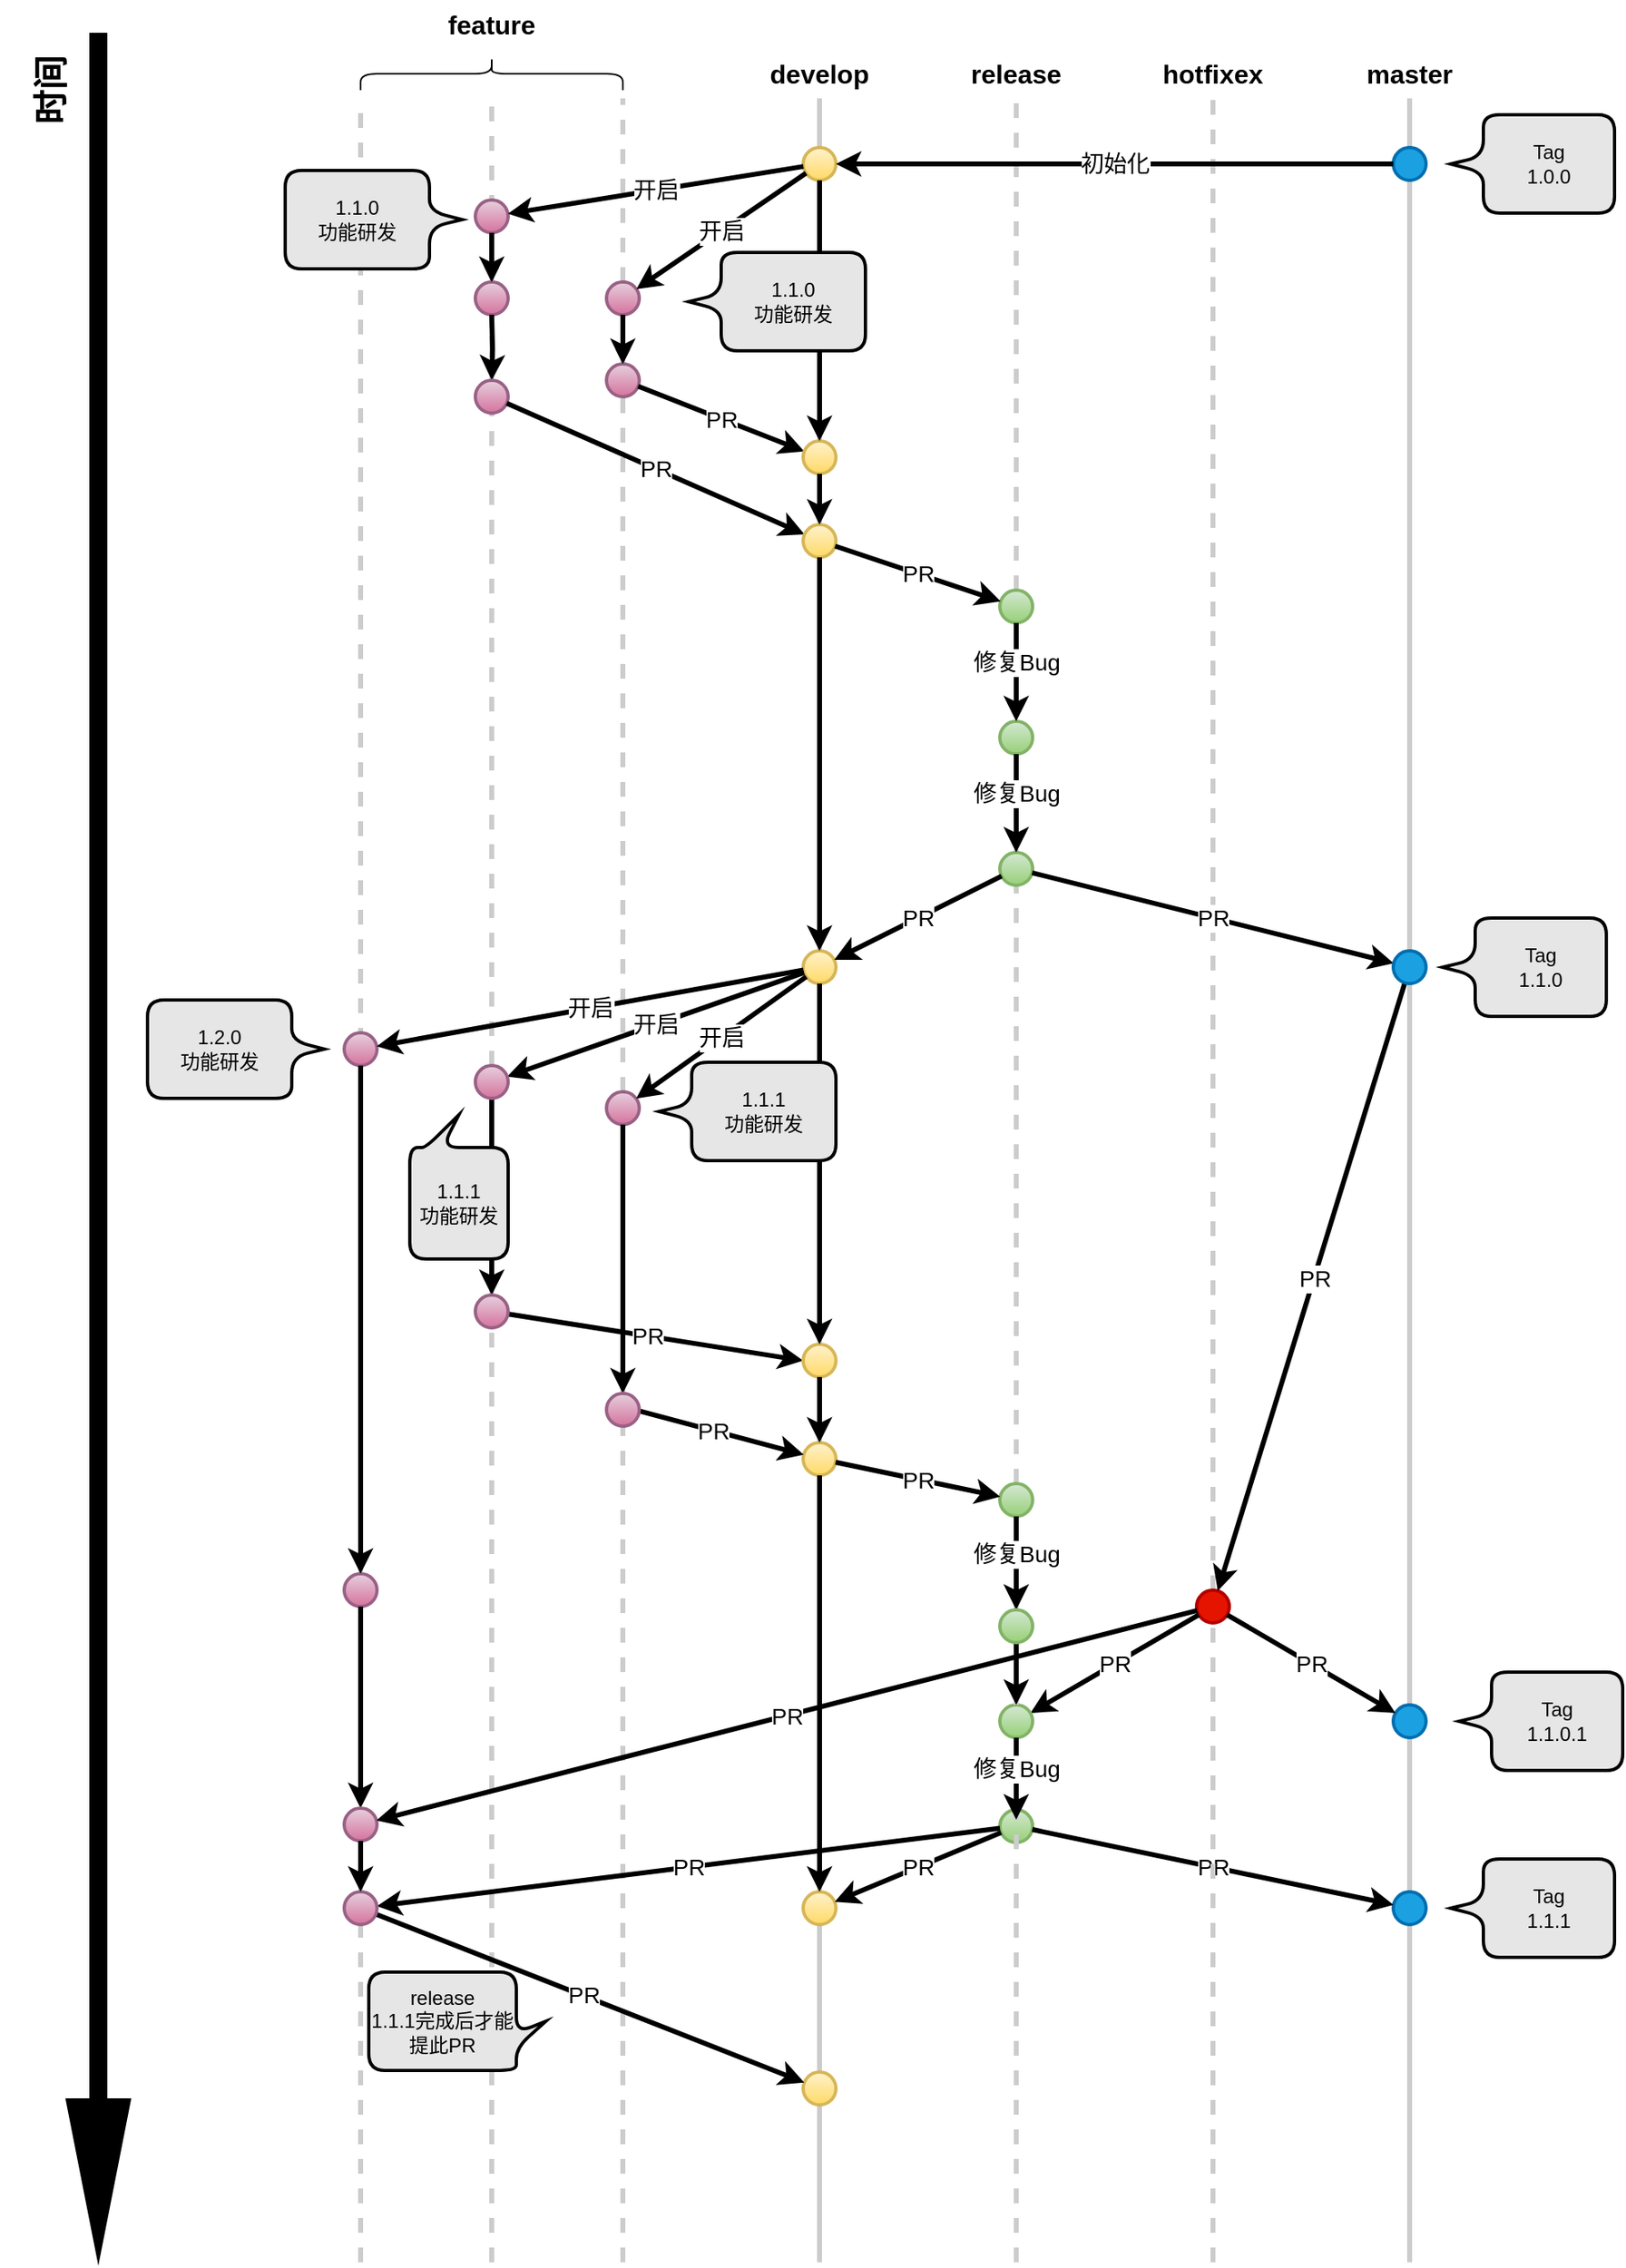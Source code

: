 <mxfile version="22.1.3" type="github">
  <diagram name="Page-1" id="2YBvvXClWsGukQMizWep">
    <mxGraphModel dx="2284" dy="1850" grid="1" gridSize="10" guides="1" tooltips="1" connect="1" arrows="1" fold="1" page="1" pageScale="1" pageWidth="850" pageHeight="1100" math="0" shadow="0">
      <root>
        <mxCell id="0" />
        <mxCell id="1" parent="0" />
        <mxCell id="43bpJHLOXwkWfMs68zJb-3" value="" style="endArrow=none;html=1;rounded=0;dashed=1;strokeWidth=3;strokeColor=#CCCCCC;" parent="1" source="43bpJHLOXwkWfMs68zJb-27" edge="1">
          <mxGeometry width="50" height="50" relative="1" as="geometry">
            <mxPoint x="200" y="680" as="sourcePoint" />
            <mxPoint x="200" y="40" as="targetPoint" />
          </mxGeometry>
        </mxCell>
        <mxCell id="43bpJHLOXwkWfMs68zJb-4" value="" style="endArrow=none;html=1;rounded=0;strokeWidth=3;strokeColor=#CCCCCC;" parent="1" source="43bpJHLOXwkWfMs68zJb-17" edge="1">
          <mxGeometry width="50" height="50" relative="1" as="geometry">
            <mxPoint x="320" y="680" as="sourcePoint" />
            <mxPoint x="320" y="40" as="targetPoint" />
          </mxGeometry>
        </mxCell>
        <mxCell id="43bpJHLOXwkWfMs68zJb-5" value="" style="endArrow=none;html=1;rounded=0;dashed=1;strokeWidth=3;strokeColor=#CCCCCC;" parent="1" source="43bpJHLOXwkWfMs68zJb-61" edge="1">
          <mxGeometry width="50" height="50" relative="1" as="geometry">
            <mxPoint x="440" y="680" as="sourcePoint" />
            <mxPoint x="440" y="40" as="targetPoint" />
          </mxGeometry>
        </mxCell>
        <mxCell id="43bpJHLOXwkWfMs68zJb-6" value="" style="endArrow=none;html=1;rounded=0;dashed=1;strokeWidth=3;strokeColor=#CCCCCC;" parent="1" source="43bpJHLOXwkWfMs68zJb-145" edge="1">
          <mxGeometry width="50" height="50" relative="1" as="geometry">
            <mxPoint x="560" y="1280" as="sourcePoint" />
            <mxPoint x="560" y="40" as="targetPoint" />
          </mxGeometry>
        </mxCell>
        <mxCell id="43bpJHLOXwkWfMs68zJb-7" value="" style="endArrow=none;html=1;rounded=0;strokeWidth=3;strokeColor=#CCCCCC;" parent="1" source="43bpJHLOXwkWfMs68zJb-13" edge="1">
          <mxGeometry width="50" height="50" relative="1" as="geometry">
            <mxPoint x="680" y="680" as="sourcePoint" />
            <mxPoint x="680" y="40" as="targetPoint" />
          </mxGeometry>
        </mxCell>
        <mxCell id="43bpJHLOXwkWfMs68zJb-8" value="master" style="text;html=1;strokeColor=none;fillColor=none;align=center;verticalAlign=middle;whiteSpace=wrap;rounded=0;fontStyle=1;fontSize=16;" parent="1" vertex="1">
          <mxGeometry x="650" y="10" width="60" height="30" as="geometry" />
        </mxCell>
        <mxCell id="43bpJHLOXwkWfMs68zJb-9" value="hotfixex" style="text;html=1;strokeColor=none;fillColor=none;align=center;verticalAlign=middle;whiteSpace=wrap;rounded=0;fontStyle=1;fontSize=16;" parent="1" vertex="1">
          <mxGeometry x="530" y="10" width="60" height="30" as="geometry" />
        </mxCell>
        <mxCell id="43bpJHLOXwkWfMs68zJb-10" value="release" style="text;html=1;strokeColor=none;fillColor=none;align=center;verticalAlign=middle;whiteSpace=wrap;rounded=0;fontStyle=1;fontSize=16;" parent="1" vertex="1">
          <mxGeometry x="410" y="10" width="60" height="30" as="geometry" />
        </mxCell>
        <mxCell id="43bpJHLOXwkWfMs68zJb-11" value="develop" style="text;html=1;strokeColor=none;fillColor=none;align=center;verticalAlign=middle;whiteSpace=wrap;rounded=0;fontStyle=1;fontSize=16;" parent="1" vertex="1">
          <mxGeometry x="290" y="10" width="60" height="30" as="geometry" />
        </mxCell>
        <mxCell id="43bpJHLOXwkWfMs68zJb-12" value="feature" style="text;html=1;strokeColor=none;fillColor=none;align=center;verticalAlign=middle;whiteSpace=wrap;rounded=0;fontStyle=1;fontSize=16;" parent="1" vertex="1">
          <mxGeometry x="90" y="-20" width="60" height="30" as="geometry" />
        </mxCell>
        <mxCell id="43bpJHLOXwkWfMs68zJb-14" value="" style="endArrow=none;html=1;rounded=0;strokeWidth=3;strokeColor=#CCCCCC;" parent="1" source="43bpJHLOXwkWfMs68zJb-72" target="43bpJHLOXwkWfMs68zJb-13" edge="1">
          <mxGeometry width="50" height="50" relative="1" as="geometry">
            <mxPoint x="680" y="680" as="sourcePoint" />
            <mxPoint x="680" y="40" as="targetPoint" />
          </mxGeometry>
        </mxCell>
        <mxCell id="43bpJHLOXwkWfMs68zJb-13" value="" style="ellipse;whiteSpace=wrap;html=1;aspect=fixed;strokeWidth=2;fillColor=#1ba1e2;fontColor=#ffffff;strokeColor=#006EAF;" parent="1" vertex="1">
          <mxGeometry x="670" y="70" width="20" height="20" as="geometry" />
        </mxCell>
        <mxCell id="43bpJHLOXwkWfMs68zJb-18" value="" style="endArrow=none;html=1;rounded=0;strokeWidth=3;strokeColor=#CCCCCC;" parent="1" source="43bpJHLOXwkWfMs68zJb-59" target="43bpJHLOXwkWfMs68zJb-17" edge="1">
          <mxGeometry width="50" height="50" relative="1" as="geometry">
            <mxPoint x="320" y="680" as="sourcePoint" />
            <mxPoint x="320" y="40" as="targetPoint" />
          </mxGeometry>
        </mxCell>
        <mxCell id="43bpJHLOXwkWfMs68zJb-17" value="" style="ellipse;whiteSpace=wrap;html=1;aspect=fixed;strokeWidth=2;fillColor=#fff2cc;strokeColor=#d6b656;gradientColor=#ffd966;" parent="1" vertex="1">
          <mxGeometry x="310" y="70" width="20" height="20" as="geometry" />
        </mxCell>
        <mxCell id="43bpJHLOXwkWfMs68zJb-19" value="" style="endArrow=classic;html=1;rounded=0;strokeWidth=3;" parent="1" source="43bpJHLOXwkWfMs68zJb-13" target="43bpJHLOXwkWfMs68zJb-17" edge="1">
          <mxGeometry relative="1" as="geometry">
            <mxPoint x="430" y="340" as="sourcePoint" />
            <mxPoint x="530" y="340" as="targetPoint" />
          </mxGeometry>
        </mxCell>
        <mxCell id="43bpJHLOXwkWfMs68zJb-20" value="初始化" style="edgeLabel;resizable=0;html=1;align=center;verticalAlign=middle;fontSize=14;" parent="43bpJHLOXwkWfMs68zJb-19" connectable="0" vertex="1">
          <mxGeometry relative="1" as="geometry" />
        </mxCell>
        <mxCell id="43bpJHLOXwkWfMs68zJb-25" value="Tag&lt;br&gt;1.0.0" style="shape=callout;whiteSpace=wrap;html=1;perimeter=calloutPerimeter;size=20;position=0.42;rotation=90;position2=0.5;rounded=1;base=10;horizontal=0;strokeWidth=2;fillColor=#E6E6E6;" parent="1" vertex="1">
          <mxGeometry x="725" y="30" width="60" height="100" as="geometry" />
        </mxCell>
        <mxCell id="43bpJHLOXwkWfMs68zJb-26" value="" style="endArrow=none;html=1;rounded=0;dashed=1;strokeWidth=3;strokeColor=#CCCCCC;" parent="1" source="43bpJHLOXwkWfMs68zJb-88" edge="1">
          <mxGeometry width="50" height="50" relative="1" as="geometry">
            <mxPoint x="120" y="1280" as="sourcePoint" />
            <mxPoint x="120" y="40" as="targetPoint" />
          </mxGeometry>
        </mxCell>
        <mxCell id="43bpJHLOXwkWfMs68zJb-30" value="" style="endArrow=none;html=1;rounded=0;dashed=1;strokeWidth=3;strokeColor=#CCCCCC;" parent="1" source="43bpJHLOXwkWfMs68zJb-28" target="43bpJHLOXwkWfMs68zJb-27" edge="1">
          <mxGeometry width="50" height="50" relative="1" as="geometry">
            <mxPoint x="200" y="732" as="sourcePoint" />
            <mxPoint x="200" y="92" as="targetPoint" />
          </mxGeometry>
        </mxCell>
        <mxCell id="43bpJHLOXwkWfMs68zJb-38" value="" style="edgeStyle=orthogonalEdgeStyle;rounded=0;orthogonalLoop=1;jettySize=auto;html=1;" parent="1" source="43bpJHLOXwkWfMs68zJb-27" target="43bpJHLOXwkWfMs68zJb-28" edge="1">
          <mxGeometry relative="1" as="geometry" />
        </mxCell>
        <mxCell id="43bpJHLOXwkWfMs68zJb-27" value="" style="ellipse;whiteSpace=wrap;html=1;aspect=fixed;strokeWidth=2;fillColor=#e6d0de;strokeColor=#996185;gradientColor=#d5739d;" parent="1" vertex="1">
          <mxGeometry x="190" y="152" width="20" height="20" as="geometry" />
        </mxCell>
        <mxCell id="43bpJHLOXwkWfMs68zJb-32" value="" style="endArrow=none;html=1;rounded=0;dashed=1;strokeWidth=3;strokeColor=#CCCCCC;" parent="1" source="43bpJHLOXwkWfMs68zJb-85" target="43bpJHLOXwkWfMs68zJb-28" edge="1">
          <mxGeometry width="50" height="50" relative="1" as="geometry">
            <mxPoint x="200" y="1280" as="sourcePoint" />
            <mxPoint x="200" y="120" as="targetPoint" />
          </mxGeometry>
        </mxCell>
        <mxCell id="43bpJHLOXwkWfMs68zJb-28" value="" style="ellipse;whiteSpace=wrap;html=1;aspect=fixed;strokeWidth=2;fillColor=#e6d0de;strokeColor=#996185;gradientColor=#d5739d;" parent="1" vertex="1">
          <mxGeometry x="190" y="202" width="20" height="20" as="geometry" />
        </mxCell>
        <mxCell id="43bpJHLOXwkWfMs68zJb-33" value="" style="endArrow=classic;html=1;rounded=0;strokeWidth=3;" parent="1" source="43bpJHLOXwkWfMs68zJb-17" target="43bpJHLOXwkWfMs68zJb-27" edge="1">
          <mxGeometry relative="1" as="geometry">
            <mxPoint x="320" y="130" as="sourcePoint" />
            <mxPoint x="-20" y="130" as="targetPoint" />
          </mxGeometry>
        </mxCell>
        <mxCell id="43bpJHLOXwkWfMs68zJb-34" value="开启" style="edgeLabel;resizable=0;html=1;align=center;verticalAlign=middle;fontSize=14;" parent="43bpJHLOXwkWfMs68zJb-33" connectable="0" vertex="1">
          <mxGeometry relative="1" as="geometry" />
        </mxCell>
        <mxCell id="43bpJHLOXwkWfMs68zJb-35" value="" style="endArrow=classic;html=1;rounded=0;strokeWidth=3;" parent="1" source="43bpJHLOXwkWfMs68zJb-27" target="43bpJHLOXwkWfMs68zJb-28" edge="1">
          <mxGeometry relative="1" as="geometry">
            <mxPoint x="170" y="192" as="sourcePoint" />
            <mxPoint x="100.3" y="187.62" as="targetPoint" />
          </mxGeometry>
        </mxCell>
        <mxCell id="43bpJHLOXwkWfMs68zJb-39" value="" style="endArrow=none;html=1;rounded=0;dashed=1;strokeWidth=3;strokeColor=#CCCCCC;" parent="1" source="43bpJHLOXwkWfMs68zJb-42" target="43bpJHLOXwkWfMs68zJb-41" edge="1">
          <mxGeometry width="50" height="50" relative="1" as="geometry">
            <mxPoint x="120" y="682" as="sourcePoint" />
            <mxPoint x="120" y="42" as="targetPoint" />
          </mxGeometry>
        </mxCell>
        <mxCell id="43bpJHLOXwkWfMs68zJb-40" value="" style="edgeStyle=orthogonalEdgeStyle;rounded=0;orthogonalLoop=1;jettySize=auto;html=1;" parent="1" source="43bpJHLOXwkWfMs68zJb-41" target="43bpJHLOXwkWfMs68zJb-42" edge="1">
          <mxGeometry relative="1" as="geometry" />
        </mxCell>
        <mxCell id="43bpJHLOXwkWfMs68zJb-41" value="" style="ellipse;whiteSpace=wrap;html=1;aspect=fixed;strokeWidth=2;fillColor=#e6d0de;strokeColor=#996185;gradientColor=#d5739d;" parent="1" vertex="1">
          <mxGeometry x="110" y="102" width="20" height="20" as="geometry" />
        </mxCell>
        <mxCell id="43bpJHLOXwkWfMs68zJb-42" value="" style="ellipse;whiteSpace=wrap;html=1;aspect=fixed;strokeWidth=2;fillColor=#e6d0de;strokeColor=#996185;gradientColor=#d5739d;" parent="1" vertex="1">
          <mxGeometry x="110" y="152" width="20" height="20" as="geometry" />
        </mxCell>
        <mxCell id="43bpJHLOXwkWfMs68zJb-43" value="" style="endArrow=classic;html=1;rounded=0;strokeWidth=3;" parent="1" source="43bpJHLOXwkWfMs68zJb-41" target="43bpJHLOXwkWfMs68zJb-42" edge="1">
          <mxGeometry relative="1" as="geometry">
            <mxPoint x="90" y="142" as="sourcePoint" />
            <mxPoint x="20.3" y="137.62" as="targetPoint" />
          </mxGeometry>
        </mxCell>
        <mxCell id="43bpJHLOXwkWfMs68zJb-44" value="" style="endArrow=classic;html=1;rounded=0;strokeWidth=3;" parent="1" source="43bpJHLOXwkWfMs68zJb-17" target="43bpJHLOXwkWfMs68zJb-41" edge="1">
          <mxGeometry relative="1" as="geometry">
            <mxPoint x="252" y="51.64" as="sourcePoint" />
            <mxPoint x="148" y="121.64" as="targetPoint" />
          </mxGeometry>
        </mxCell>
        <mxCell id="43bpJHLOXwkWfMs68zJb-45" value="开启" style="edgeLabel;resizable=0;html=1;align=center;verticalAlign=middle;fontSize=14;" parent="43bpJHLOXwkWfMs68zJb-44" connectable="0" vertex="1">
          <mxGeometry relative="1" as="geometry" />
        </mxCell>
        <mxCell id="43bpJHLOXwkWfMs68zJb-46" value="" style="endArrow=none;html=1;rounded=0;dashed=1;strokeWidth=3;strokeColor=#CCCCCC;" parent="1" source="43bpJHLOXwkWfMs68zJb-48" edge="1">
          <mxGeometry width="50" height="50" relative="1" as="geometry">
            <mxPoint x="120" y="732" as="sourcePoint" />
            <mxPoint x="120" y="172" as="targetPoint" />
          </mxGeometry>
        </mxCell>
        <mxCell id="43bpJHLOXwkWfMs68zJb-47" value="" style="edgeStyle=orthogonalEdgeStyle;rounded=0;orthogonalLoop=1;jettySize=auto;html=1;strokeWidth=3;" parent="1" target="43bpJHLOXwkWfMs68zJb-48" edge="1">
          <mxGeometry relative="1" as="geometry">
            <mxPoint x="120" y="172" as="sourcePoint" />
          </mxGeometry>
        </mxCell>
        <mxCell id="43bpJHLOXwkWfMs68zJb-48" value="" style="ellipse;whiteSpace=wrap;html=1;aspect=fixed;strokeWidth=2;fillColor=#e6d0de;strokeColor=#996185;gradientColor=#d5739d;" parent="1" vertex="1">
          <mxGeometry x="110" y="212" width="20" height="20" as="geometry" />
        </mxCell>
        <mxCell id="43bpJHLOXwkWfMs68zJb-51" value="" style="endArrow=classic;html=1;rounded=0;strokeWidth=3;" parent="1" source="43bpJHLOXwkWfMs68zJb-28" target="43bpJHLOXwkWfMs68zJb-53" edge="1">
          <mxGeometry relative="1" as="geometry">
            <mxPoint x="252" y="232.35" as="sourcePoint" />
            <mxPoint x="160" y="300" as="targetPoint" />
          </mxGeometry>
        </mxCell>
        <mxCell id="43bpJHLOXwkWfMs68zJb-52" value="PR" style="edgeLabel;resizable=0;html=1;align=center;verticalAlign=middle;fontSize=14;" parent="43bpJHLOXwkWfMs68zJb-51" connectable="0" vertex="1">
          <mxGeometry relative="1" as="geometry" />
        </mxCell>
        <mxCell id="43bpJHLOXwkWfMs68zJb-53" value="" style="ellipse;whiteSpace=wrap;html=1;aspect=fixed;strokeWidth=2;fillColor=#fff2cc;strokeColor=#d6b656;gradientColor=#ffd966;" parent="1" vertex="1">
          <mxGeometry x="310" y="249" width="20" height="20" as="geometry" />
        </mxCell>
        <mxCell id="43bpJHLOXwkWfMs68zJb-54" value="" style="endArrow=classic;html=1;rounded=0;strokeWidth=3;" parent="1" source="43bpJHLOXwkWfMs68zJb-48" target="43bpJHLOXwkWfMs68zJb-59" edge="1">
          <mxGeometry relative="1" as="geometry">
            <mxPoint x="130" y="242" as="sourcePoint" />
            <mxPoint x="232" y="300" as="targetPoint" />
          </mxGeometry>
        </mxCell>
        <mxCell id="43bpJHLOXwkWfMs68zJb-55" value="PR" style="edgeLabel;resizable=0;html=1;align=center;verticalAlign=middle;fontSize=14;" parent="43bpJHLOXwkWfMs68zJb-54" connectable="0" vertex="1">
          <mxGeometry relative="1" as="geometry" />
        </mxCell>
        <mxCell id="43bpJHLOXwkWfMs68zJb-60" value="" style="endArrow=none;html=1;rounded=0;strokeWidth=3;strokeColor=#CCCCCC;" parent="1" source="43bpJHLOXwkWfMs68zJb-74" target="43bpJHLOXwkWfMs68zJb-59" edge="1">
          <mxGeometry width="50" height="50" relative="1" as="geometry">
            <mxPoint x="320" y="680" as="sourcePoint" />
            <mxPoint x="320" y="90" as="targetPoint" />
          </mxGeometry>
        </mxCell>
        <mxCell id="43bpJHLOXwkWfMs68zJb-59" value="" style="ellipse;whiteSpace=wrap;html=1;aspect=fixed;strokeWidth=2;fillColor=#fff2cc;strokeColor=#d6b656;gradientColor=#ffd966;" parent="1" vertex="1">
          <mxGeometry x="310" y="300" width="20" height="20" as="geometry" />
        </mxCell>
        <mxCell id="43bpJHLOXwkWfMs68zJb-62" value="" style="endArrow=none;html=1;rounded=0;dashed=1;strokeWidth=3;strokeColor=#CCCCCC;" parent="1" source="43bpJHLOXwkWfMs68zJb-116" target="43bpJHLOXwkWfMs68zJb-61" edge="1">
          <mxGeometry width="50" height="50" relative="1" as="geometry">
            <mxPoint x="440" y="1280" as="sourcePoint" />
            <mxPoint x="440" y="40" as="targetPoint" />
          </mxGeometry>
        </mxCell>
        <mxCell id="43bpJHLOXwkWfMs68zJb-61" value="" style="ellipse;whiteSpace=wrap;html=1;aspect=fixed;strokeWidth=2;fillColor=#d5e8d4;strokeColor=#82b366;gradientColor=#97d077;" parent="1" vertex="1">
          <mxGeometry x="430" y="340" width="20" height="20" as="geometry" />
        </mxCell>
        <mxCell id="43bpJHLOXwkWfMs68zJb-63" value="" style="endArrow=classic;html=1;rounded=0;strokeWidth=3;" parent="1" source="43bpJHLOXwkWfMs68zJb-59" target="43bpJHLOXwkWfMs68zJb-61" edge="1">
          <mxGeometry relative="1" as="geometry">
            <mxPoint x="329.69" y="340.36" as="sourcePoint" />
            <mxPoint x="410" y="360" as="targetPoint" />
          </mxGeometry>
        </mxCell>
        <mxCell id="43bpJHLOXwkWfMs68zJb-64" value="PR" style="edgeLabel;resizable=0;html=1;align=center;verticalAlign=middle;fontSize=14;" parent="43bpJHLOXwkWfMs68zJb-63" connectable="0" vertex="1">
          <mxGeometry relative="1" as="geometry" />
        </mxCell>
        <mxCell id="43bpJHLOXwkWfMs68zJb-65" value="" style="ellipse;whiteSpace=wrap;html=1;aspect=fixed;strokeWidth=2;fillColor=#d5e8d4;strokeColor=#82b366;gradientColor=#97d077;" parent="1" vertex="1">
          <mxGeometry x="430" y="420" width="20" height="20" as="geometry" />
        </mxCell>
        <mxCell id="43bpJHLOXwkWfMs68zJb-66" value="" style="endArrow=classic;html=1;rounded=0;strokeWidth=3;entryX=0.5;entryY=0;entryDx=0;entryDy=0;" parent="1" source="43bpJHLOXwkWfMs68zJb-61" target="43bpJHLOXwkWfMs68zJb-65" edge="1">
          <mxGeometry relative="1" as="geometry">
            <mxPoint x="480.5" y="339.89" as="sourcePoint" />
            <mxPoint x="480" y="410" as="targetPoint" />
          </mxGeometry>
        </mxCell>
        <mxCell id="43bpJHLOXwkWfMs68zJb-67" value="修复Bug" style="edgeLabel;resizable=0;html=1;align=center;verticalAlign=middle;fontSize=14;" parent="43bpJHLOXwkWfMs68zJb-66" connectable="0" vertex="1">
          <mxGeometry relative="1" as="geometry">
            <mxPoint y="-6" as="offset" />
          </mxGeometry>
        </mxCell>
        <mxCell id="43bpJHLOXwkWfMs68zJb-69" value="" style="ellipse;whiteSpace=wrap;html=1;aspect=fixed;strokeWidth=2;fillColor=#d5e8d4;strokeColor=#82b366;gradientColor=#97d077;" parent="1" vertex="1">
          <mxGeometry x="430" y="500" width="20" height="20" as="geometry" />
        </mxCell>
        <mxCell id="43bpJHLOXwkWfMs68zJb-70" value="" style="endArrow=classic;html=1;rounded=0;strokeWidth=3;entryX=0.5;entryY=0;entryDx=0;entryDy=0;" parent="1" target="43bpJHLOXwkWfMs68zJb-69" edge="1">
          <mxGeometry relative="1" as="geometry">
            <mxPoint x="440" y="440" as="sourcePoint" />
            <mxPoint x="480" y="490" as="targetPoint" />
          </mxGeometry>
        </mxCell>
        <mxCell id="43bpJHLOXwkWfMs68zJb-71" value="修复Bug" style="edgeLabel;resizable=0;html=1;align=center;verticalAlign=middle;fontSize=14;" parent="43bpJHLOXwkWfMs68zJb-70" connectable="0" vertex="1">
          <mxGeometry relative="1" as="geometry">
            <mxPoint y="-6" as="offset" />
          </mxGeometry>
        </mxCell>
        <mxCell id="43bpJHLOXwkWfMs68zJb-73" value="" style="endArrow=none;html=1;rounded=0;strokeWidth=3;strokeColor=#CCCCCC;" parent="1" source="43bpJHLOXwkWfMs68zJb-124" target="43bpJHLOXwkWfMs68zJb-72" edge="1">
          <mxGeometry width="50" height="50" relative="1" as="geometry">
            <mxPoint x="680" y="1280" as="sourcePoint" />
            <mxPoint x="680" y="90" as="targetPoint" />
          </mxGeometry>
        </mxCell>
        <mxCell id="43bpJHLOXwkWfMs68zJb-75" value="" style="endArrow=none;html=1;rounded=0;strokeWidth=3;strokeColor=#CCCCCC;" parent="1" target="43bpJHLOXwkWfMs68zJb-74" edge="1">
          <mxGeometry width="50" height="50" relative="1" as="geometry">
            <mxPoint x="320" y="860" as="sourcePoint" />
            <mxPoint x="320" y="320" as="targetPoint" />
          </mxGeometry>
        </mxCell>
        <mxCell id="43bpJHLOXwkWfMs68zJb-74" value="" style="ellipse;whiteSpace=wrap;html=1;aspect=fixed;strokeWidth=2;fillColor=#fff2cc;strokeColor=#d6b656;gradientColor=#ffd966;" parent="1" vertex="1">
          <mxGeometry x="310" y="560" width="20" height="20" as="geometry" />
        </mxCell>
        <mxCell id="43bpJHLOXwkWfMs68zJb-76" value="" style="endArrow=classic;html=1;rounded=0;strokeWidth=3;" parent="1" source="43bpJHLOXwkWfMs68zJb-69" target="43bpJHLOXwkWfMs68zJb-72" edge="1">
          <mxGeometry relative="1" as="geometry">
            <mxPoint x="480.5" y="515.89" as="sourcePoint" />
            <mxPoint x="581.5" y="549.89" as="targetPoint" />
          </mxGeometry>
        </mxCell>
        <mxCell id="43bpJHLOXwkWfMs68zJb-77" value="PR" style="edgeLabel;resizable=0;html=1;align=center;verticalAlign=middle;fontSize=14;" parent="43bpJHLOXwkWfMs68zJb-76" connectable="0" vertex="1">
          <mxGeometry relative="1" as="geometry" />
        </mxCell>
        <mxCell id="43bpJHLOXwkWfMs68zJb-78" value="" style="endArrow=classic;html=1;rounded=0;strokeWidth=3;" parent="1" source="43bpJHLOXwkWfMs68zJb-69" target="43bpJHLOXwkWfMs68zJb-74" edge="1">
          <mxGeometry relative="1" as="geometry">
            <mxPoint x="420.29" y="542.01" as="sourcePoint" />
            <mxPoint x="640.29" y="598.01" as="targetPoint" />
          </mxGeometry>
        </mxCell>
        <mxCell id="43bpJHLOXwkWfMs68zJb-79" value="PR" style="edgeLabel;resizable=0;html=1;align=center;verticalAlign=middle;fontSize=14;" parent="43bpJHLOXwkWfMs68zJb-78" connectable="0" vertex="1">
          <mxGeometry relative="1" as="geometry" />
        </mxCell>
        <mxCell id="43bpJHLOXwkWfMs68zJb-80" value="Tag&lt;br&gt;1.1.0" style="shape=callout;whiteSpace=wrap;html=1;perimeter=calloutPerimeter;size=20;position=0.42;rotation=90;position2=0.5;rounded=1;base=10;horizontal=0;strokeWidth=2;fillColor=#E6E6E6;" parent="1" vertex="1">
          <mxGeometry x="720" y="520" width="60" height="100" as="geometry" />
        </mxCell>
        <mxCell id="43bpJHLOXwkWfMs68zJb-81" value="" style="endArrow=none;html=1;rounded=0;dashed=1;strokeWidth=3;strokeColor=#CCCCCC;" parent="1" source="43bpJHLOXwkWfMs68zJb-130" edge="1">
          <mxGeometry width="50" height="50" relative="1" as="geometry">
            <mxPoint x="40" y="1282" as="sourcePoint" />
            <mxPoint x="40" y="42" as="targetPoint" />
          </mxGeometry>
        </mxCell>
        <mxCell id="43bpJHLOXwkWfMs68zJb-82" value="1.1.0&lt;br&gt;功能研发" style="shape=callout;whiteSpace=wrap;html=1;perimeter=calloutPerimeter;size=20;position=0.42;rotation=0;position2=0.5;rounded=1;base=10;horizontal=1;strokeWidth=2;direction=north;fillColor=#E6E6E6;" parent="1" vertex="1">
          <mxGeometry x="-6" y="84" width="108" height="60" as="geometry" />
        </mxCell>
        <mxCell id="43bpJHLOXwkWfMs68zJb-86" value="" style="endArrow=none;html=1;rounded=0;dashed=1;strokeWidth=3;strokeColor=#CCCCCC;" parent="1" source="43bpJHLOXwkWfMs68zJb-101" target="43bpJHLOXwkWfMs68zJb-85" edge="1">
          <mxGeometry width="50" height="50" relative="1" as="geometry">
            <mxPoint x="200" y="1280" as="sourcePoint" />
            <mxPoint x="200" y="222" as="targetPoint" />
          </mxGeometry>
        </mxCell>
        <mxCell id="43bpJHLOXwkWfMs68zJb-85" value="" style="ellipse;whiteSpace=wrap;html=1;aspect=fixed;strokeWidth=2;fillColor=#e6d0de;strokeColor=#996185;gradientColor=#d5739d;" parent="1" vertex="1">
          <mxGeometry x="190" y="646" width="20" height="20" as="geometry" />
        </mxCell>
        <mxCell id="43bpJHLOXwkWfMs68zJb-87" value="" style="ellipse;whiteSpace=wrap;html=1;aspect=fixed;strokeWidth=2;fillColor=#e6d0de;strokeColor=#996185;gradientColor=#d5739d;" parent="1" vertex="1">
          <mxGeometry x="30" y="610" width="20" height="20" as="geometry" />
        </mxCell>
        <mxCell id="43bpJHLOXwkWfMs68zJb-90" value="" style="endArrow=none;html=1;rounded=0;dashed=1;strokeWidth=3;strokeColor=#CCCCCC;" parent="1" source="43bpJHLOXwkWfMs68zJb-102" target="43bpJHLOXwkWfMs68zJb-88" edge="1">
          <mxGeometry width="50" height="50" relative="1" as="geometry">
            <mxPoint x="120" y="1280" as="sourcePoint" />
            <mxPoint x="120" y="40" as="targetPoint" />
          </mxGeometry>
        </mxCell>
        <mxCell id="43bpJHLOXwkWfMs68zJb-91" value="" style="endArrow=classic;html=1;rounded=0;strokeWidth=3;" parent="1" source="43bpJHLOXwkWfMs68zJb-74" target="43bpJHLOXwkWfMs68zJb-87" edge="1">
          <mxGeometry relative="1" as="geometry">
            <mxPoint x="290.13" y="480.44" as="sourcePoint" />
            <mxPoint x="110.13" y="508.44" as="targetPoint" />
          </mxGeometry>
        </mxCell>
        <mxCell id="43bpJHLOXwkWfMs68zJb-92" value="开启" style="edgeLabel;resizable=0;html=1;align=center;verticalAlign=middle;fontSize=14;" parent="43bpJHLOXwkWfMs68zJb-91" connectable="0" vertex="1">
          <mxGeometry relative="1" as="geometry" />
        </mxCell>
        <mxCell id="43bpJHLOXwkWfMs68zJb-93" value="" style="endArrow=classic;html=1;rounded=0;strokeWidth=3;" parent="1" source="43bpJHLOXwkWfMs68zJb-74" target="43bpJHLOXwkWfMs68zJb-88" edge="1">
          <mxGeometry relative="1" as="geometry">
            <mxPoint x="290" y="510" as="sourcePoint" />
            <mxPoint x="110" y="538" as="targetPoint" />
          </mxGeometry>
        </mxCell>
        <mxCell id="43bpJHLOXwkWfMs68zJb-94" value="开启" style="edgeLabel;resizable=0;html=1;align=center;verticalAlign=middle;fontSize=14;" parent="43bpJHLOXwkWfMs68zJb-93" connectable="0" vertex="1">
          <mxGeometry relative="1" as="geometry" />
        </mxCell>
        <mxCell id="43bpJHLOXwkWfMs68zJb-95" value="" style="endArrow=classic;html=1;rounded=0;strokeWidth=3;" parent="1" source="43bpJHLOXwkWfMs68zJb-74" target="43bpJHLOXwkWfMs68zJb-85" edge="1">
          <mxGeometry relative="1" as="geometry">
            <mxPoint x="280" y="570" as="sourcePoint" />
            <mxPoint x="110" y="564" as="targetPoint" />
          </mxGeometry>
        </mxCell>
        <mxCell id="43bpJHLOXwkWfMs68zJb-96" value="开启" style="edgeLabel;resizable=0;html=1;align=center;verticalAlign=middle;fontSize=14;" parent="43bpJHLOXwkWfMs68zJb-95" connectable="0" vertex="1">
          <mxGeometry relative="1" as="geometry" />
        </mxCell>
        <mxCell id="43bpJHLOXwkWfMs68zJb-98" value="1.2.0&lt;br&gt;功能研发" style="shape=callout;whiteSpace=wrap;html=1;perimeter=calloutPerimeter;size=20;position=0.42;rotation=0;position2=0.5;rounded=1;base=10;horizontal=1;strokeWidth=2;direction=north;fillColor=#E6E6E6;" parent="1" vertex="1">
          <mxGeometry x="-90" y="590" width="108" height="60" as="geometry" />
        </mxCell>
        <mxCell id="43bpJHLOXwkWfMs68zJb-104" value="" style="endArrow=none;html=1;rounded=0;dashed=1;strokeWidth=3;strokeColor=#CCCCCC;" parent="1" target="43bpJHLOXwkWfMs68zJb-101" edge="1">
          <mxGeometry width="50" height="50" relative="1" as="geometry">
            <mxPoint x="200" y="1360" as="sourcePoint" />
            <mxPoint x="200" y="666" as="targetPoint" />
          </mxGeometry>
        </mxCell>
        <mxCell id="43bpJHLOXwkWfMs68zJb-105" value="" style="endArrow=none;html=1;rounded=0;dashed=1;strokeWidth=3;strokeColor=#CCCCCC;" parent="1" target="43bpJHLOXwkWfMs68zJb-102" edge="1">
          <mxGeometry width="50" height="50" relative="1" as="geometry">
            <mxPoint x="120" y="1360" as="sourcePoint" />
            <mxPoint x="120" y="650" as="targetPoint" />
          </mxGeometry>
        </mxCell>
        <mxCell id="43bpJHLOXwkWfMs68zJb-106" value="" style="edgeStyle=orthogonalEdgeStyle;rounded=0;orthogonalLoop=1;jettySize=auto;html=1;strokeWidth=3;" parent="1" source="43bpJHLOXwkWfMs68zJb-85" target="43bpJHLOXwkWfMs68zJb-101" edge="1">
          <mxGeometry relative="1" as="geometry">
            <mxPoint x="250" y="720" as="sourcePoint" />
            <mxPoint x="250" y="784" as="targetPoint" />
          </mxGeometry>
        </mxCell>
        <mxCell id="43bpJHLOXwkWfMs68zJb-107" value="" style="edgeStyle=orthogonalEdgeStyle;rounded=0;orthogonalLoop=1;jettySize=auto;html=1;strokeWidth=3;exitX=0.5;exitY=0.5;exitDx=0;exitDy=0;exitPerimeter=0;" parent="1" source="43bpJHLOXwkWfMs68zJb-88" target="43bpJHLOXwkWfMs68zJb-102" edge="1">
          <mxGeometry relative="1" as="geometry">
            <mxPoint x="159.5" y="726" as="sourcePoint" />
            <mxPoint x="159.5" y="790" as="targetPoint" />
          </mxGeometry>
        </mxCell>
        <mxCell id="43bpJHLOXwkWfMs68zJb-100" value="1.1.1&lt;br&gt;功能研发" style="shape=callout;whiteSpace=wrap;html=1;perimeter=calloutPerimeter;size=20;position=0.67;rotation=0;position2=0.5;rounded=1;base=10;horizontal=1;strokeWidth=2;direction=west;fillColor=#E6E6E6;" parent="1" vertex="1">
          <mxGeometry x="70" y="660" width="60" height="88" as="geometry" />
        </mxCell>
        <mxCell id="43bpJHLOXwkWfMs68zJb-109" value="" style="endArrow=none;html=1;rounded=0;strokeWidth=3;strokeColor=#CCCCCC;" parent="1" source="43bpJHLOXwkWfMs68zJb-139" target="43bpJHLOXwkWfMs68zJb-108" edge="1">
          <mxGeometry width="50" height="50" relative="1" as="geometry">
            <mxPoint x="320" y="1280" as="sourcePoint" />
            <mxPoint x="320" y="580" as="targetPoint" />
          </mxGeometry>
        </mxCell>
        <mxCell id="43bpJHLOXwkWfMs68zJb-108" value="" style="ellipse;whiteSpace=wrap;html=1;aspect=fixed;strokeWidth=2;fillColor=#fff2cc;strokeColor=#d6b656;gradientColor=#ffd966;" parent="1" vertex="1">
          <mxGeometry x="310" y="860" width="20" height="20" as="geometry" />
        </mxCell>
        <mxCell id="43bpJHLOXwkWfMs68zJb-110" value="" style="endArrow=classic;html=1;rounded=0;strokeWidth=3;exitX=0.5;exitY=0.5;exitDx=0;exitDy=0;exitPerimeter=0;entryX=0;entryY=0.5;entryDx=0;entryDy=0;" parent="1" source="43bpJHLOXwkWfMs68zJb-102" target="43bpJHLOXwkWfMs68zJb-115" edge="1">
          <mxGeometry relative="1" as="geometry">
            <mxPoint x="170.5" y="719.89" as="sourcePoint" />
            <mxPoint x="290" y="800" as="targetPoint" />
          </mxGeometry>
        </mxCell>
        <mxCell id="43bpJHLOXwkWfMs68zJb-111" value="PR" style="edgeLabel;resizable=0;html=1;align=center;verticalAlign=middle;fontSize=14;" parent="43bpJHLOXwkWfMs68zJb-110" connectable="0" vertex="1">
          <mxGeometry relative="1" as="geometry" />
        </mxCell>
        <mxCell id="43bpJHLOXwkWfMs68zJb-112" value="" style="endArrow=classic;html=1;rounded=0;strokeWidth=3;exitX=0.5;exitY=0.4;exitDx=0;exitDy=0;exitPerimeter=0;" parent="1" source="43bpJHLOXwkWfMs68zJb-101" target="43bpJHLOXwkWfMs68zJb-108" edge="1">
          <mxGeometry relative="1" as="geometry">
            <mxPoint x="230" y="870" as="sourcePoint" />
            <mxPoint x="270" y="870" as="targetPoint" />
          </mxGeometry>
        </mxCell>
        <mxCell id="43bpJHLOXwkWfMs68zJb-113" value="PR" style="edgeLabel;resizable=0;html=1;align=center;verticalAlign=middle;fontSize=14;" parent="43bpJHLOXwkWfMs68zJb-112" connectable="0" vertex="1">
          <mxGeometry relative="1" as="geometry" />
        </mxCell>
        <mxCell id="43bpJHLOXwkWfMs68zJb-101" value="" style="ellipse;whiteSpace=wrap;html=1;aspect=fixed;strokeWidth=2;fillColor=#e6d0de;strokeColor=#996185;gradientColor=#d5739d;" parent="1" vertex="1">
          <mxGeometry x="190" y="830" width="20" height="20" as="geometry" />
        </mxCell>
        <mxCell id="43bpJHLOXwkWfMs68zJb-88" value="" style="ellipse;whiteSpace=wrap;html=1;aspect=fixed;strokeWidth=2;fillColor=#e6d0de;strokeColor=#996185;gradientColor=#d5739d;" parent="1" vertex="1">
          <mxGeometry x="110" y="630" width="20" height="20" as="geometry" />
        </mxCell>
        <mxCell id="43bpJHLOXwkWfMs68zJb-115" value="" style="ellipse;whiteSpace=wrap;html=1;aspect=fixed;strokeWidth=2;fillColor=#fff2cc;strokeColor=#d6b656;gradientColor=#ffd966;" parent="1" vertex="1">
          <mxGeometry x="310" y="800" width="20" height="20" as="geometry" />
        </mxCell>
        <mxCell id="43bpJHLOXwkWfMs68zJb-102" value="" style="ellipse;whiteSpace=wrap;html=1;aspect=fixed;strokeWidth=2;fillColor=#e6d0de;strokeColor=#996185;gradientColor=#d5739d;" parent="1" vertex="1">
          <mxGeometry x="110" y="770" width="20" height="20" as="geometry" />
        </mxCell>
        <mxCell id="43bpJHLOXwkWfMs68zJb-117" value="" style="endArrow=none;html=1;rounded=0;dashed=1;strokeWidth=3;strokeColor=#CCCCCC;" parent="1" source="43bpJHLOXwkWfMs68zJb-156" target="43bpJHLOXwkWfMs68zJb-116" edge="1">
          <mxGeometry width="50" height="50" relative="1" as="geometry">
            <mxPoint x="440" y="1280" as="sourcePoint" />
            <mxPoint x="440" y="360" as="targetPoint" />
          </mxGeometry>
        </mxCell>
        <mxCell id="43bpJHLOXwkWfMs68zJb-116" value="" style="ellipse;whiteSpace=wrap;html=1;aspect=fixed;strokeWidth=2;fillColor=#d5e8d4;strokeColor=#82b366;gradientColor=#97d077;" parent="1" vertex="1">
          <mxGeometry x="430" y="885" width="20" height="20" as="geometry" />
        </mxCell>
        <mxCell id="43bpJHLOXwkWfMs68zJb-118" value="" style="endArrow=classic;html=1;rounded=0;strokeWidth=3;" parent="1" source="43bpJHLOXwkWfMs68zJb-108" target="43bpJHLOXwkWfMs68zJb-116" edge="1">
          <mxGeometry relative="1" as="geometry">
            <mxPoint x="380" y="880" as="sourcePoint" />
            <mxPoint x="490" y="909" as="targetPoint" />
          </mxGeometry>
        </mxCell>
        <mxCell id="43bpJHLOXwkWfMs68zJb-119" value="PR" style="edgeLabel;resizable=0;html=1;align=center;verticalAlign=middle;fontSize=14;" parent="43bpJHLOXwkWfMs68zJb-118" connectable="0" vertex="1">
          <mxGeometry relative="1" as="geometry" />
        </mxCell>
        <mxCell id="43bpJHLOXwkWfMs68zJb-120" value="" style="endArrow=classic;html=1;rounded=0;strokeWidth=3;exitX=0.5;exitY=1;exitDx=0;exitDy=0;" parent="1" source="43bpJHLOXwkWfMs68zJb-116" target="43bpJHLOXwkWfMs68zJb-156" edge="1">
          <mxGeometry relative="1" as="geometry">
            <mxPoint x="440" y="940" as="sourcePoint" />
            <mxPoint x="440" y="940" as="targetPoint" />
          </mxGeometry>
        </mxCell>
        <mxCell id="43bpJHLOXwkWfMs68zJb-121" value="修复Bug" style="edgeLabel;resizable=0;html=1;align=center;verticalAlign=middle;fontSize=14;" parent="43bpJHLOXwkWfMs68zJb-120" connectable="0" vertex="1">
          <mxGeometry relative="1" as="geometry">
            <mxPoint y="-6" as="offset" />
          </mxGeometry>
        </mxCell>
        <mxCell id="43bpJHLOXwkWfMs68zJb-122" value="" style="ellipse;whiteSpace=wrap;html=1;aspect=fixed;strokeWidth=2;fillColor=#d5e8d4;strokeColor=#82b366;gradientColor=#97d077;" parent="1" vertex="1">
          <mxGeometry x="430" y="1084" width="20" height="20" as="geometry" />
        </mxCell>
        <mxCell id="43bpJHLOXwkWfMs68zJb-123" value="" style="ellipse;whiteSpace=wrap;html=1;aspect=fixed;strokeWidth=2;fillColor=#fff2cc;strokeColor=#d6b656;gradientColor=#ffd966;" parent="1" vertex="1">
          <mxGeometry x="310" y="1134" width="20" height="20" as="geometry" />
        </mxCell>
        <mxCell id="43bpJHLOXwkWfMs68zJb-125" value="" style="endArrow=none;html=1;rounded=0;strokeWidth=3;strokeColor=#CCCCCC;" parent="1" target="43bpJHLOXwkWfMs68zJb-124" edge="1">
          <mxGeometry width="50" height="50" relative="1" as="geometry">
            <mxPoint x="680" y="1360" as="sourcePoint" />
            <mxPoint x="680" y="610" as="targetPoint" />
          </mxGeometry>
        </mxCell>
        <mxCell id="43bpJHLOXwkWfMs68zJb-124" value="" style="ellipse;whiteSpace=wrap;html=1;aspect=fixed;strokeWidth=2;fillColor=#1ba1e2;fontColor=#ffffff;strokeColor=#006EAF;" parent="1" vertex="1">
          <mxGeometry x="670" y="1134" width="20" height="20" as="geometry" />
        </mxCell>
        <mxCell id="43bpJHLOXwkWfMs68zJb-126" value="" style="endArrow=classic;html=1;rounded=0;strokeWidth=3;" parent="1" source="43bpJHLOXwkWfMs68zJb-122" target="43bpJHLOXwkWfMs68zJb-124" edge="1">
          <mxGeometry relative="1" as="geometry">
            <mxPoint x="460.29" y="1066.01" as="sourcePoint" />
            <mxPoint x="680.29" y="1122.01" as="targetPoint" />
          </mxGeometry>
        </mxCell>
        <mxCell id="43bpJHLOXwkWfMs68zJb-127" value="PR" style="edgeLabel;resizable=0;html=1;align=center;verticalAlign=middle;fontSize=14;" parent="43bpJHLOXwkWfMs68zJb-126" connectable="0" vertex="1">
          <mxGeometry relative="1" as="geometry" />
        </mxCell>
        <mxCell id="43bpJHLOXwkWfMs68zJb-128" value="" style="endArrow=classic;html=1;rounded=0;strokeWidth=3;" parent="1" source="43bpJHLOXwkWfMs68zJb-122" target="43bpJHLOXwkWfMs68zJb-123" edge="1">
          <mxGeometry relative="1" as="geometry">
            <mxPoint x="410" y="1094" as="sourcePoint" />
            <mxPoint x="350" y="1124" as="targetPoint" />
          </mxGeometry>
        </mxCell>
        <mxCell id="43bpJHLOXwkWfMs68zJb-129" value="PR" style="edgeLabel;resizable=0;html=1;align=center;verticalAlign=middle;fontSize=14;" parent="43bpJHLOXwkWfMs68zJb-128" connectable="0" vertex="1">
          <mxGeometry relative="1" as="geometry" />
        </mxCell>
        <mxCell id="43bpJHLOXwkWfMs68zJb-133" value="" style="endArrow=none;html=1;rounded=0;dashed=1;strokeWidth=3;strokeColor=#CCCCCC;" parent="1" source="43bpJHLOXwkWfMs68zJb-131" target="43bpJHLOXwkWfMs68zJb-130" edge="1">
          <mxGeometry width="50" height="50" relative="1" as="geometry">
            <mxPoint x="40" y="1282" as="sourcePoint" />
            <mxPoint x="40" y="42" as="targetPoint" />
          </mxGeometry>
        </mxCell>
        <mxCell id="43bpJHLOXwkWfMs68zJb-130" value="" style="ellipse;whiteSpace=wrap;html=1;aspect=fixed;strokeWidth=2;fillColor=#e6d0de;strokeColor=#996185;gradientColor=#d5739d;" parent="1" vertex="1">
          <mxGeometry x="30" y="940" width="20" height="20" as="geometry" />
        </mxCell>
        <mxCell id="43bpJHLOXwkWfMs68zJb-134" value="" style="endArrow=none;html=1;rounded=0;dashed=1;strokeWidth=3;strokeColor=#CCCCCC;" parent="1" target="43bpJHLOXwkWfMs68zJb-131" edge="1">
          <mxGeometry width="50" height="50" relative="1" as="geometry">
            <mxPoint x="40" y="1360" as="sourcePoint" />
            <mxPoint x="40" y="990" as="targetPoint" />
          </mxGeometry>
        </mxCell>
        <mxCell id="43bpJHLOXwkWfMs68zJb-135" value="" style="edgeStyle=orthogonalEdgeStyle;rounded=0;orthogonalLoop=1;jettySize=auto;html=1;strokeWidth=3;" parent="1" source="43bpJHLOXwkWfMs68zJb-87" target="43bpJHLOXwkWfMs68zJb-130" edge="1">
          <mxGeometry relative="1" as="geometry">
            <mxPoint x="10" y="680" as="sourcePoint" />
            <mxPoint x="10" y="844" as="targetPoint" />
          </mxGeometry>
        </mxCell>
        <mxCell id="43bpJHLOXwkWfMs68zJb-136" value="" style="edgeStyle=orthogonalEdgeStyle;rounded=0;orthogonalLoop=1;jettySize=auto;html=1;strokeWidth=3;entryX=0.5;entryY=0;entryDx=0;entryDy=0;" parent="1" source="43bpJHLOXwkWfMs68zJb-130" target="43bpJHLOXwkWfMs68zJb-170" edge="1">
          <mxGeometry relative="1" as="geometry">
            <mxPoint x="70" y="850" as="sourcePoint" />
            <mxPoint x="40" y="1010" as="targetPoint" />
          </mxGeometry>
        </mxCell>
        <mxCell id="43bpJHLOXwkWfMs68zJb-137" value="" style="endArrow=classic;html=1;rounded=0;strokeWidth=3;" parent="1" source="43bpJHLOXwkWfMs68zJb-122" target="43bpJHLOXwkWfMs68zJb-131" edge="1">
          <mxGeometry relative="1" as="geometry">
            <mxPoint x="171.77" y="1142.14" as="sourcePoint" />
            <mxPoint x="69.77" y="1184.14" as="targetPoint" />
          </mxGeometry>
        </mxCell>
        <mxCell id="43bpJHLOXwkWfMs68zJb-138" value="PR" style="edgeLabel;resizable=0;html=1;align=center;verticalAlign=middle;fontSize=14;" parent="43bpJHLOXwkWfMs68zJb-137" connectable="0" vertex="1">
          <mxGeometry relative="1" as="geometry" />
        </mxCell>
        <mxCell id="43bpJHLOXwkWfMs68zJb-140" value="" style="endArrow=none;html=1;rounded=0;strokeWidth=3;strokeColor=#CCCCCC;" parent="1" target="43bpJHLOXwkWfMs68zJb-139" edge="1">
          <mxGeometry width="50" height="50" relative="1" as="geometry">
            <mxPoint x="320" y="1360" as="sourcePoint" />
            <mxPoint x="320" y="910" as="targetPoint" />
          </mxGeometry>
        </mxCell>
        <mxCell id="43bpJHLOXwkWfMs68zJb-139" value="" style="ellipse;whiteSpace=wrap;html=1;aspect=fixed;strokeWidth=2;fillColor=#fff2cc;strokeColor=#d6b656;gradientColor=#ffd966;" parent="1" vertex="1">
          <mxGeometry x="310" y="1244" width="20" height="20" as="geometry" />
        </mxCell>
        <mxCell id="43bpJHLOXwkWfMs68zJb-141" value="" style="endArrow=classic;html=1;rounded=0;strokeWidth=3;exitX=0.5;exitY=0.5;exitDx=0;exitDy=0;exitPerimeter=0;" parent="1" source="43bpJHLOXwkWfMs68zJb-131" target="43bpJHLOXwkWfMs68zJb-139" edge="1">
          <mxGeometry relative="1" as="geometry">
            <mxPoint x="65" y="1164" as="sourcePoint" />
            <mxPoint x="255" y="1194" as="targetPoint" />
          </mxGeometry>
        </mxCell>
        <mxCell id="43bpJHLOXwkWfMs68zJb-142" value="PR" style="edgeLabel;resizable=0;html=1;align=center;verticalAlign=middle;fontSize=14;" parent="43bpJHLOXwkWfMs68zJb-141" connectable="0" vertex="1">
          <mxGeometry relative="1" as="geometry" />
        </mxCell>
        <mxCell id="43bpJHLOXwkWfMs68zJb-131" value="" style="ellipse;whiteSpace=wrap;html=1;aspect=fixed;strokeWidth=2;fillColor=#e6d0de;strokeColor=#996185;gradientColor=#d5739d;" parent="1" vertex="1">
          <mxGeometry x="30" y="1134" width="20" height="20" as="geometry" />
        </mxCell>
        <mxCell id="43bpJHLOXwkWfMs68zJb-143" value="release&lt;br&gt;1.1.1完成后才能提此PR" style="shape=callout;whiteSpace=wrap;html=1;perimeter=calloutPerimeter;size=18;position=0.23;rotation=0;position2=0.5;rounded=1;base=9;horizontal=1;strokeWidth=2;direction=north;fillColor=#E6E6E6;" parent="1" vertex="1">
          <mxGeometry x="45" y="1183" width="108" height="60" as="geometry" />
        </mxCell>
        <mxCell id="43bpJHLOXwkWfMs68zJb-144" value="Tag&lt;br&gt;1.1.1" style="shape=callout;whiteSpace=wrap;html=1;perimeter=calloutPerimeter;size=20;position=0.42;rotation=90;position2=0.5;rounded=1;base=10;horizontal=0;strokeWidth=2;fillColor=#E6E6E6;" parent="1" vertex="1">
          <mxGeometry x="725" y="1094" width="60" height="100" as="geometry" />
        </mxCell>
        <mxCell id="43bpJHLOXwkWfMs68zJb-146" value="" style="endArrow=none;html=1;rounded=0;dashed=1;strokeWidth=3;strokeColor=#CCCCCC;" parent="1" target="43bpJHLOXwkWfMs68zJb-145" edge="1">
          <mxGeometry width="50" height="50" relative="1" as="geometry">
            <mxPoint x="560" y="1360" as="sourcePoint" />
            <mxPoint x="560" y="40" as="targetPoint" />
          </mxGeometry>
        </mxCell>
        <mxCell id="43bpJHLOXwkWfMs68zJb-145" value="" style="ellipse;whiteSpace=wrap;html=1;aspect=fixed;strokeWidth=2;fillColor=#e51400;fontColor=#ffffff;strokeColor=#B20000;" parent="1" vertex="1">
          <mxGeometry x="550" y="950" width="20" height="20" as="geometry" />
        </mxCell>
        <mxCell id="43bpJHLOXwkWfMs68zJb-147" value="" style="endArrow=classic;html=1;rounded=0;strokeWidth=3;exitX=0.5;exitY=0.5;exitDx=0;exitDy=0;exitPerimeter=0;" parent="1" source="43bpJHLOXwkWfMs68zJb-72" target="43bpJHLOXwkWfMs68zJb-145" edge="1">
          <mxGeometry relative="1" as="geometry">
            <mxPoint x="652.06" y="598.47" as="sourcePoint" />
            <mxPoint x="560" y="900" as="targetPoint" />
          </mxGeometry>
        </mxCell>
        <mxCell id="43bpJHLOXwkWfMs68zJb-148" value="PR" style="edgeLabel;resizable=0;html=1;align=center;verticalAlign=middle;fontSize=14;" parent="43bpJHLOXwkWfMs68zJb-147" connectable="0" vertex="1">
          <mxGeometry relative="1" as="geometry" />
        </mxCell>
        <mxCell id="43bpJHLOXwkWfMs68zJb-149" value="" style="edgeStyle=orthogonalEdgeStyle;rounded=0;orthogonalLoop=1;jettySize=auto;html=1;strokeWidth=3;" parent="1" source="43bpJHLOXwkWfMs68zJb-17" target="43bpJHLOXwkWfMs68zJb-53" edge="1">
          <mxGeometry relative="1" as="geometry">
            <mxPoint x="390" y="122" as="sourcePoint" />
            <mxPoint x="390" y="162" as="targetPoint" />
          </mxGeometry>
        </mxCell>
        <mxCell id="43bpJHLOXwkWfMs68zJb-83" value="1.1.0&lt;br&gt;功能研发" style="shape=callout;whiteSpace=wrap;html=1;perimeter=calloutPerimeter;size=20;position=0.42;rotation=0;position2=0.5;rounded=1;base=10;horizontal=1;strokeWidth=2;direction=south;fillColor=#E6E6E6;" parent="1" vertex="1">
          <mxGeometry x="240" y="134" width="108" height="60" as="geometry" />
        </mxCell>
        <mxCell id="43bpJHLOXwkWfMs68zJb-150" value="" style="edgeStyle=orthogonalEdgeStyle;rounded=0;orthogonalLoop=1;jettySize=auto;html=1;strokeWidth=3;entryX=0.5;entryY=0;entryDx=0;entryDy=0;" parent="1" source="43bpJHLOXwkWfMs68zJb-53" target="43bpJHLOXwkWfMs68zJb-59" edge="1">
          <mxGeometry relative="1" as="geometry">
            <mxPoint x="380" y="110" as="sourcePoint" />
            <mxPoint x="380" y="269" as="targetPoint" />
          </mxGeometry>
        </mxCell>
        <mxCell id="43bpJHLOXwkWfMs68zJb-151" value="" style="edgeStyle=orthogonalEdgeStyle;rounded=0;orthogonalLoop=1;jettySize=auto;html=1;strokeWidth=3;" parent="1" source="43bpJHLOXwkWfMs68zJb-59" target="43bpJHLOXwkWfMs68zJb-74" edge="1">
          <mxGeometry relative="1" as="geometry">
            <mxPoint x="290" y="361" as="sourcePoint" />
            <mxPoint x="290" y="520" as="targetPoint" />
          </mxGeometry>
        </mxCell>
        <mxCell id="43bpJHLOXwkWfMs68zJb-152" value="" style="edgeStyle=orthogonalEdgeStyle;rounded=0;orthogonalLoop=1;jettySize=auto;html=1;strokeWidth=3;" parent="1" source="43bpJHLOXwkWfMs68zJb-74" target="43bpJHLOXwkWfMs68zJb-115" edge="1">
          <mxGeometry relative="1" as="geometry">
            <mxPoint x="380" y="560" as="sourcePoint" />
            <mxPoint x="380" y="800" as="targetPoint" />
          </mxGeometry>
        </mxCell>
        <mxCell id="43bpJHLOXwkWfMs68zJb-97" value="1.1.1&lt;br&gt;功能研发" style="shape=callout;whiteSpace=wrap;html=1;perimeter=calloutPerimeter;size=20;position=0.42;rotation=0;position2=0.5;rounded=1;base=10;horizontal=1;strokeWidth=2;direction=south;fillColor=#E6E6E6;" parent="1" vertex="1">
          <mxGeometry x="222" y="628" width="108" height="60" as="geometry" />
        </mxCell>
        <mxCell id="43bpJHLOXwkWfMs68zJb-153" value="" style="edgeStyle=orthogonalEdgeStyle;rounded=0;orthogonalLoop=1;jettySize=auto;html=1;strokeWidth=3;" parent="1" source="43bpJHLOXwkWfMs68zJb-115" target="43bpJHLOXwkWfMs68zJb-108" edge="1">
          <mxGeometry relative="1" as="geometry">
            <mxPoint x="390" y="610" as="sourcePoint" />
            <mxPoint x="390" y="830" as="targetPoint" />
          </mxGeometry>
        </mxCell>
        <mxCell id="43bpJHLOXwkWfMs68zJb-154" value="" style="edgeStyle=orthogonalEdgeStyle;rounded=0;orthogonalLoop=1;jettySize=auto;html=1;strokeWidth=3;" parent="1" source="43bpJHLOXwkWfMs68zJb-108" target="43bpJHLOXwkWfMs68zJb-123" edge="1">
          <mxGeometry relative="1" as="geometry">
            <mxPoint x="290" y="920" as="sourcePoint" />
            <mxPoint x="290" y="960" as="targetPoint" />
          </mxGeometry>
        </mxCell>
        <mxCell id="43bpJHLOXwkWfMs68zJb-158" value="" style="endArrow=classic;html=1;rounded=0;strokeWidth=3;" parent="1" source="43bpJHLOXwkWfMs68zJb-145" target="43bpJHLOXwkWfMs68zJb-160" edge="1">
          <mxGeometry relative="1" as="geometry">
            <mxPoint x="686.91" y="689.76" as="sourcePoint" />
            <mxPoint x="510" y="980" as="targetPoint" />
          </mxGeometry>
        </mxCell>
        <mxCell id="43bpJHLOXwkWfMs68zJb-159" value="PR" style="edgeLabel;resizable=0;html=1;align=center;verticalAlign=middle;fontSize=14;" parent="43bpJHLOXwkWfMs68zJb-158" connectable="0" vertex="1">
          <mxGeometry relative="1" as="geometry" />
        </mxCell>
        <mxCell id="43bpJHLOXwkWfMs68zJb-161" value="" style="endArrow=none;html=1;rounded=0;dashed=1;strokeWidth=3;strokeColor=#CCCCCC;" parent="1" target="43bpJHLOXwkWfMs68zJb-160" edge="1">
          <mxGeometry width="50" height="50" relative="1" as="geometry">
            <mxPoint x="440" y="1360" as="sourcePoint" />
            <mxPoint x="440" y="982" as="targetPoint" />
          </mxGeometry>
        </mxCell>
        <mxCell id="43bpJHLOXwkWfMs68zJb-160" value="" style="ellipse;whiteSpace=wrap;html=1;aspect=fixed;strokeWidth=2;fillColor=#d5e8d4;strokeColor=#82b366;gradientColor=#97d077;" parent="1" vertex="1">
          <mxGeometry x="430" y="1020" width="20" height="20" as="geometry" />
        </mxCell>
        <mxCell id="43bpJHLOXwkWfMs68zJb-162" value="" style="endArrow=classic;html=1;rounded=0;strokeWidth=3;" parent="1" source="43bpJHLOXwkWfMs68zJb-160" edge="1">
          <mxGeometry relative="1" as="geometry">
            <mxPoint x="410" y="1027" as="sourcePoint" />
            <mxPoint x="440" y="1090" as="targetPoint" />
          </mxGeometry>
        </mxCell>
        <mxCell id="43bpJHLOXwkWfMs68zJb-163" value="修复Bug" style="edgeLabel;resizable=0;html=1;align=center;verticalAlign=middle;fontSize=14;" parent="43bpJHLOXwkWfMs68zJb-162" connectable="0" vertex="1">
          <mxGeometry relative="1" as="geometry">
            <mxPoint y="-6" as="offset" />
          </mxGeometry>
        </mxCell>
        <mxCell id="43bpJHLOXwkWfMs68zJb-157" value="" style="endArrow=none;html=1;rounded=0;dashed=1;strokeWidth=3;strokeColor=#CCCCCC;" parent="1" source="43bpJHLOXwkWfMs68zJb-160" target="43bpJHLOXwkWfMs68zJb-156" edge="1">
          <mxGeometry width="50" height="50" relative="1" as="geometry">
            <mxPoint x="440" y="1280" as="sourcePoint" />
            <mxPoint x="440" y="905" as="targetPoint" />
          </mxGeometry>
        </mxCell>
        <mxCell id="43bpJHLOXwkWfMs68zJb-164" value="" style="edgeStyle=orthogonalEdgeStyle;rounded=0;orthogonalLoop=1;jettySize=auto;html=1;strokeWidth=3;exitX=0.5;exitY=0.4;exitDx=0;exitDy=0;exitPerimeter=0;" parent="1" source="43bpJHLOXwkWfMs68zJb-156" target="43bpJHLOXwkWfMs68zJb-160" edge="1">
          <mxGeometry relative="1" as="geometry">
            <mxPoint x="360" y="940" as="sourcePoint" />
            <mxPoint x="360" y="980" as="targetPoint" />
          </mxGeometry>
        </mxCell>
        <mxCell id="43bpJHLOXwkWfMs68zJb-156" value="" style="ellipse;whiteSpace=wrap;html=1;aspect=fixed;strokeWidth=2;fillColor=#d5e8d4;strokeColor=#82b366;gradientColor=#97d077;" parent="1" vertex="1">
          <mxGeometry x="430" y="962" width="20" height="20" as="geometry" />
        </mxCell>
        <mxCell id="43bpJHLOXwkWfMs68zJb-165" value="" style="ellipse;whiteSpace=wrap;html=1;aspect=fixed;strokeWidth=2;fillColor=#1ba1e2;fontColor=#ffffff;strokeColor=#006EAF;" parent="1" vertex="1">
          <mxGeometry x="670" y="1020" width="20" height="20" as="geometry" />
        </mxCell>
        <mxCell id="43bpJHLOXwkWfMs68zJb-166" value="" style="endArrow=classic;html=1;rounded=0;strokeWidth=3;" parent="1" source="43bpJHLOXwkWfMs68zJb-145" target="43bpJHLOXwkWfMs68zJb-165" edge="1">
          <mxGeometry relative="1" as="geometry">
            <mxPoint x="590" y="960" as="sourcePoint" />
            <mxPoint x="486" y="1038" as="targetPoint" />
          </mxGeometry>
        </mxCell>
        <mxCell id="43bpJHLOXwkWfMs68zJb-167" value="PR" style="edgeLabel;resizable=0;html=1;align=center;verticalAlign=middle;fontSize=14;" parent="43bpJHLOXwkWfMs68zJb-166" connectable="0" vertex="1">
          <mxGeometry relative="1" as="geometry" />
        </mxCell>
        <mxCell id="43bpJHLOXwkWfMs68zJb-168" value="Tag&lt;br&gt;1.1.0.1" style="shape=callout;whiteSpace=wrap;html=1;perimeter=calloutPerimeter;size=20;position=0.42;rotation=90;position2=0.5;rounded=1;base=10;horizontal=0;strokeWidth=2;fillColor=#E6E6E6;" parent="1" vertex="1">
          <mxGeometry x="730" y="980" width="60" height="100" as="geometry" />
        </mxCell>
        <mxCell id="43bpJHLOXwkWfMs68zJb-170" value="" style="ellipse;whiteSpace=wrap;html=1;aspect=fixed;strokeWidth=2;fillColor=#e6d0de;strokeColor=#996185;gradientColor=#d5739d;" parent="1" vertex="1">
          <mxGeometry x="30" y="1083" width="20" height="20" as="geometry" />
        </mxCell>
        <mxCell id="43bpJHLOXwkWfMs68zJb-171" value="" style="endArrow=classic;html=1;rounded=0;strokeWidth=3;" parent="1" source="43bpJHLOXwkWfMs68zJb-145" target="43bpJHLOXwkWfMs68zJb-170" edge="1">
          <mxGeometry relative="1" as="geometry">
            <mxPoint x="562.36" y="980.01" as="sourcePoint" />
            <mxPoint x="460.36" y="1040.01" as="targetPoint" />
          </mxGeometry>
        </mxCell>
        <mxCell id="43bpJHLOXwkWfMs68zJb-172" value="PR" style="edgeLabel;resizable=0;html=1;align=center;verticalAlign=middle;fontSize=14;" parent="43bpJHLOXwkWfMs68zJb-171" connectable="0" vertex="1">
          <mxGeometry relative="1" as="geometry" />
        </mxCell>
        <mxCell id="43bpJHLOXwkWfMs68zJb-173" value="" style="edgeStyle=orthogonalEdgeStyle;rounded=0;orthogonalLoop=1;jettySize=auto;html=1;strokeWidth=3;entryX=0.5;entryY=0;entryDx=0;entryDy=0;" parent="1" source="43bpJHLOXwkWfMs68zJb-170" target="43bpJHLOXwkWfMs68zJb-131" edge="1">
          <mxGeometry relative="1" as="geometry">
            <mxPoint x="-20" y="1094" as="sourcePoint" />
            <mxPoint x="-20" y="1217" as="targetPoint" />
          </mxGeometry>
        </mxCell>
        <mxCell id="43bpJHLOXwkWfMs68zJb-174" value="" style="shape=curlyBracket;whiteSpace=wrap;html=1;rounded=1;flipH=1;labelPosition=right;verticalLabelPosition=middle;align=left;verticalAlign=middle;direction=south;" parent="1" vertex="1">
          <mxGeometry x="40" y="15" width="160" height="20" as="geometry" />
        </mxCell>
        <mxCell id="43bpJHLOXwkWfMs68zJb-72" value="" style="ellipse;whiteSpace=wrap;html=1;aspect=fixed;strokeWidth=2;fillColor=#1ba1e2;fontColor=#ffffff;strokeColor=#006EAF;" parent="1" vertex="1">
          <mxGeometry x="670" y="560" width="20" height="20" as="geometry" />
        </mxCell>
        <mxCell id="ooySQAS4inhLMaUsQ8D4-2" value="" style="shape=flexArrow;endArrow=classic;html=1;rounded=0;fillColor=#000000;endWidth=28;endSize=32.67;" edge="1" parent="1">
          <mxGeometry width="50" height="50" relative="1" as="geometry">
            <mxPoint x="-120" as="sourcePoint" />
            <mxPoint x="-120" y="1360" as="targetPoint" />
          </mxGeometry>
        </mxCell>
        <mxCell id="ooySQAS4inhLMaUsQ8D4-3" value="时间" style="text;html=1;strokeColor=none;fillColor=none;align=center;verticalAlign=middle;whiteSpace=wrap;rounded=0;horizontal=0;fontSize=21;fontStyle=1" vertex="1" parent="1">
          <mxGeometry x="-180" width="60" height="70" as="geometry" />
        </mxCell>
      </root>
    </mxGraphModel>
  </diagram>
</mxfile>
